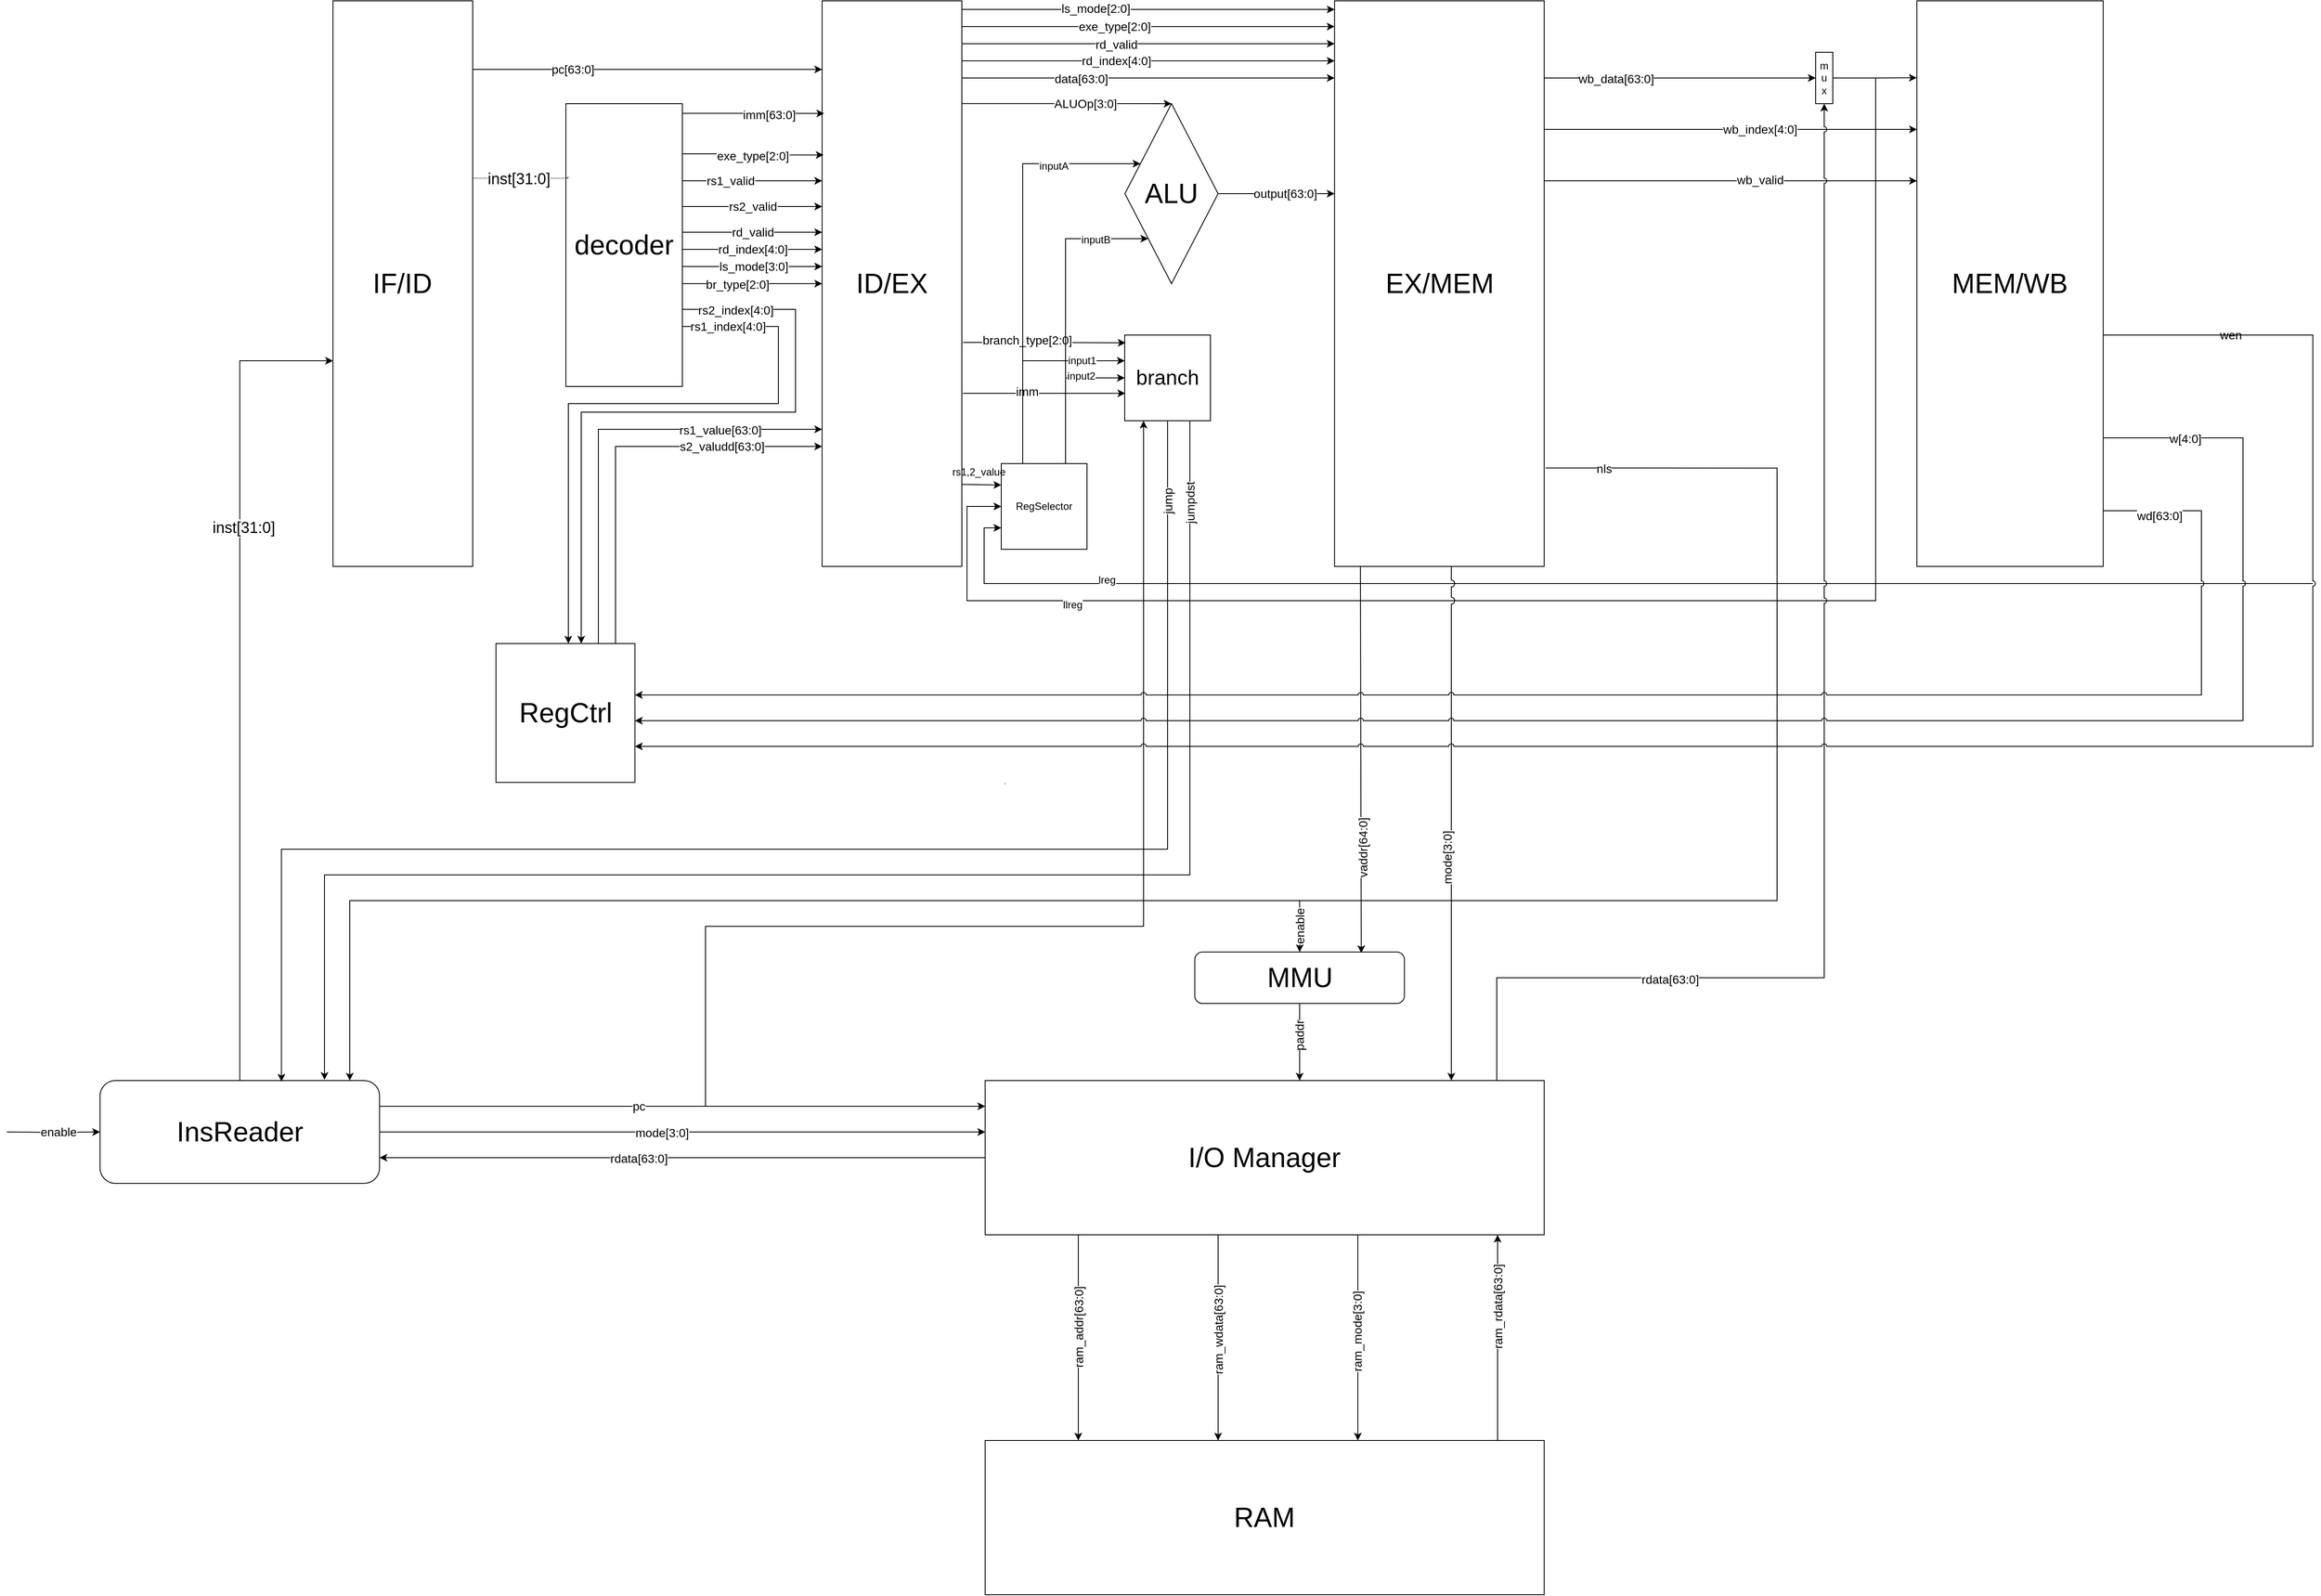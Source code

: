 <mxfile type="github" version="11.0.0"><diagram id="Ys9plIMEWjF186C1SJvL" name="Page-1"><mxGraphModel page="1" grid="1" shadow="0" math="0" pageHeight="2339" pageWidth="3300" pageScale="1" fold="1" arrows="1" connect="1" tooltips="1" guides="1" gridSize="10" dy="1014" dx="1774"><root><mxCell id="0" /><mxCell id="1" parent="0" /><mxCell id="OdFu6j6C0DvoO6vhGQql-11" parent="1" style="edgeStyle=orthogonalEdgeStyle;rounded=0;orthogonalLoop=1;jettySize=auto;html=1;fontSize=14;" target="ZigvVun1-Oz8XMNLbB8I-7" source="ZigvVun1-Oz8XMNLbB8I-3" edge="1"><mxGeometry as="geometry" relative="1"><Array as="points"><mxPoint y="340" x="650" /><mxPoint y="340" x="650" /></Array></mxGeometry></mxCell><mxCell id="OdFu6j6C0DvoO6vhGQql-12" value="pc[63:0]" parent="OdFu6j6C0DvoO6vhGQql-11" connectable="0" vertex="1" style="text;html=1;resizable=0;points=[];align=center;verticalAlign=middle;labelBackgroundColor=#ffffff;fontSize=14;"><mxGeometry as="geometry" y="-3" x="-0.428" relative="1"><mxPoint as="offset" y="-3" /></mxGeometry></mxCell><mxCell id="ZigvVun1-Oz8XMNLbB8I-3" value="&lt;font style=&quot;font-size: 32px&quot;&gt;IF/ID&lt;/font&gt;" parent="1" vertex="1" style="rounded=0;whiteSpace=wrap;html=1;fontSize=8;"><mxGeometry as="geometry" height="660" width="163.03" y="260" x="400.404" /></mxCell><mxCell id="R68iFmrZ4ruvfKdIdsfy-54" parent="1" style="edgeStyle=orthogonalEdgeStyle;rounded=0;jumpStyle=arc;jumpSize=18;orthogonalLoop=1;jettySize=auto;html=1;entryX=0.5;entryY=0;entryDx=0;entryDy=0;shadow=0;startSize=6;endSize=6;strokeWidth=1;fontSize=5;" target="R68iFmrZ4ruvfKdIdsfy-37" edge="1"><mxGeometry as="geometry" relative="1"><mxPoint as="sourcePoint" y="379.833" x="1134.04" /><Array as="points"><mxPoint y="380" x="1269.899" /><mxPoint y="380" x="1269.899" /></Array></mxGeometry></mxCell><mxCell id="R68iFmrZ4ruvfKdIdsfy-67" value="ALUOp[3:0]" parent="R68iFmrZ4ruvfKdIdsfy-54" connectable="0" vertex="1" style="text;html=1;resizable=0;points=[];align=center;verticalAlign=middle;labelBackgroundColor=#ffffff;fontSize=14;"><mxGeometry as="geometry" x="0.118" relative="1"><mxPoint as="offset" x="7.5" /></mxGeometry></mxCell><mxCell id="3jL-bCs1GaXZ-DOKsFJh-13" parent="1" style="edgeStyle=orthogonalEdgeStyle;rounded=0;comic=0;orthogonalLoop=1;jettySize=auto;html=1;startSize=6;endSize=6;strokeColor=#000000;fontSize=2;exitX=1;exitY=0.25;exitDx=0;exitDy=0;" target="3jL-bCs1GaXZ-DOKsFJh-4" source="3jL-bCs1GaXZ-DOKsFJh-1" edge="1"><mxGeometry as="geometry" relative="1"><mxPoint as="targetPoint" y="740" x="1345.98" /><Array as="points"><mxPoint y="1550" x="835" /><mxPoint y="1340" x="835" /><mxPoint y="1340" x="1346" /></Array></mxGeometry></mxCell><mxCell id="3jL-bCs1GaXZ-DOKsFJh-14" value="pc" parent="3jL-bCs1GaXZ-DOKsFJh-13" connectable="0" vertex="1" style="text;html=1;resizable=0;points=[];align=center;verticalAlign=middle;labelBackgroundColor=#ffffff;fontSize=2;"><mxGeometry as="geometry" y="-5" x="0.116" relative="1"><mxPoint as="offset" y="-172" x="-4" /></mxGeometry></mxCell><mxCell id="OdFu6j6C0DvoO6vhGQql-13" parent="1" style="edgeStyle=orthogonalEdgeStyle;rounded=0;orthogonalLoop=1;jettySize=auto;html=1;fontSize=14;" target="ZigvVun1-Oz8XMNLbB8I-8" source="ZigvVun1-Oz8XMNLbB8I-7" edge="1"><mxGeometry as="geometry" relative="1"><Array as="points"><mxPoint y="270" x="1380" /><mxPoint y="270" x="1380" /></Array></mxGeometry></mxCell><mxCell id="OdFu6j6C0DvoO6vhGQql-14" value="ls_mode[2:0]" parent="OdFu6j6C0DvoO6vhGQql-13" connectable="0" vertex="1" style="text;html=1;resizable=0;points=[];align=center;verticalAlign=middle;labelBackgroundColor=#ffffff;fontSize=14;"><mxGeometry as="geometry" y="90" x="0.132" relative="1"><mxPoint as="offset" y="89" x="-90" /></mxGeometry></mxCell><mxCell id="OdFu6j6C0DvoO6vhGQql-15" parent="1" style="edgeStyle=orthogonalEdgeStyle;rounded=0;orthogonalLoop=1;jettySize=auto;html=1;fontSize=14;" target="ZigvVun1-Oz8XMNLbB8I-8" source="ZigvVun1-Oz8XMNLbB8I-7" edge="1"><mxGeometry as="geometry" relative="1"><Array as="points"><mxPoint y="350" x="1480" /><mxPoint y="350" x="1480" /></Array></mxGeometry></mxCell><mxCell id="OdFu6j6C0DvoO6vhGQql-16" value="data[63:0]" parent="OdFu6j6C0DvoO6vhGQql-15" connectable="0" vertex="1" style="text;html=1;resizable=0;points=[];align=center;verticalAlign=middle;labelBackgroundColor=#ffffff;fontSize=14;"><mxGeometry as="geometry" y="-207" x="0.592" relative="1"><mxPoint as="offset" y="-206" x="-207" /></mxGeometry></mxCell><mxCell id="IoLRiApDYhdtXGmUheC4-118" parent="1" style="edgeStyle=orthogonalEdgeStyle;rounded=0;orthogonalLoop=1;jettySize=auto;html=1;exitX=0.994;exitY=0.855;exitDx=0;exitDy=0;entryX=0;entryY=0.25;entryDx=0;entryDy=0;exitPerimeter=0;" target="IoLRiApDYhdtXGmUheC4-116" source="ZigvVun1-Oz8XMNLbB8I-7" edge="1"><mxGeometry as="geometry" relative="1"><Array as="points"><mxPoint y="824" x="1134" /><mxPoint y="825" x="1134" /></Array></mxGeometry></mxCell><mxCell id="ZigvVun1-Oz8XMNLbB8I-7" value="&lt;font style=&quot;font-size: 32px&quot;&gt;ID/EX&lt;/font&gt;" parent="1" vertex="1" style="rounded=0;whiteSpace=wrap;html=1;fontSize=8;"><mxGeometry as="geometry" height="660" width="163.03" y="260" x="971.01" /></mxCell><mxCell id="R68iFmrZ4ruvfKdIdsfy-41" parent="1" style="edgeStyle=orthogonalEdgeStyle;rounded=0;jumpStyle=arc;jumpSize=8;orthogonalLoop=1;jettySize=auto;html=1;shadow=0;startSize=6;endSize=6;strokeWidth=1;fontSize=3;entryX=0.794;entryY=0.02;entryDx=0;entryDy=0;entryPerimeter=0;" target="R68iFmrZ4ruvfKdIdsfy-2" edge="1"><mxGeometry as="geometry" relative="1"><Array as="points"><mxPoint y="920" x="1600" /></Array><mxPoint as="sourcePoint" y="920" x="1598.95" /><mxPoint as="targetPoint" y="1340" x="1487.273" /></mxGeometry></mxCell><mxCell id="R68iFmrZ4ruvfKdIdsfy-61" value="vaddr[64:0]" parent="R68iFmrZ4ruvfKdIdsfy-41" connectable="0" vertex="1" style="text;html=1;resizable=0;points=[];align=center;verticalAlign=middle;labelBackgroundColor=#ffffff;fontSize=14;horizontal=0;"><mxGeometry as="geometry" y="2" x="0.556" relative="1"><mxPoint as="offset" y="-22" x="-0.5" /></mxGeometry></mxCell><mxCell id="IoLRiApDYhdtXGmUheC4-131" parent="1" style="edgeStyle=orthogonalEdgeStyle;rounded=0;orthogonalLoop=1;jettySize=auto;html=1;entryX=0;entryY=0.75;entryDx=0;entryDy=0;" target="IoLRiApDYhdtXGmUheC4-116" edge="1"><mxGeometry as="geometry" relative="1"><mxPoint as="sourcePoint" y="940" x="2710" /><Array as="points"><mxPoint y="940" x="2510" /><mxPoint y="940" x="1160" /><mxPoint y="875" x="1160" /></Array></mxGeometry></mxCell><mxCell id="IoLRiApDYhdtXGmUheC4-135" value="lreg" parent="IoLRiApDYhdtXGmUheC4-131" connectable="0" vertex="1" style="text;html=1;resizable=0;points=[];align=center;verticalAlign=middle;labelBackgroundColor=#ffffff;"><mxGeometry as="geometry" y="-4" x="0.721" relative="1"><mxPoint as="offset" /></mxGeometry></mxCell><mxCell id="ZigvVun1-Oz8XMNLbB8I-8" value="&lt;font style=&quot;font-size: 32px&quot;&gt;EX/MEM&lt;/font&gt;" parent="1" vertex="1" style="rounded=0;whiteSpace=wrap;html=1;fontSize=8;"><mxGeometry as="geometry" height="660" width="244.545" y="260" x="1568.788" /></mxCell><mxCell id="R68iFmrZ4ruvfKdIdsfy-55" parent="1" style="edgeStyle=orthogonalEdgeStyle;rounded=0;jumpStyle=arc;jumpSize=18;orthogonalLoop=1;jettySize=auto;html=1;shadow=0;startSize=6;endSize=6;strokeWidth=1;fontSize=5;" target="ZigvVun1-Oz8XMNLbB8I-8" source="ZigvVun1-Oz8XMNLbB8I-7" edge="1"><mxGeometry as="geometry" relative="1"><Array as="points"><mxPoint y="290" x="1260" /><mxPoint y="290" x="1260" /></Array></mxGeometry></mxCell><mxCell id="3jL-bCs1GaXZ-DOKsFJh-62" value="exe_type[2:0]" parent="R68iFmrZ4ruvfKdIdsfy-55" connectable="0" vertex="1" style="text;html=1;resizable=0;points=[];align=center;verticalAlign=middle;labelBackgroundColor=#ffffff;fontSize=14;"><mxGeometry as="geometry" y="12" x="-0.125" relative="1"><mxPoint as="offset" y="12" x="-12" /></mxGeometry></mxCell><mxCell id="3jL-bCs1GaXZ-DOKsFJh-69" value="" parent="1" style="edgeStyle=orthogonalEdgeStyle;rounded=0;comic=0;jumpSize=8;orthogonalLoop=1;jettySize=auto;html=1;startSize=6;endSize=6;strokeColor=#000000;fontSize=3;" target="ZigvVun1-Oz8XMNLbB8I-8" source="ZigvVun1-Oz8XMNLbB8I-7" edge="1"><mxGeometry as="geometry" relative="1"><Array as="points"><mxPoint y="310" x="1260" /><mxPoint y="310" x="1260" /></Array></mxGeometry></mxCell><mxCell id="3jL-bCs1GaXZ-DOKsFJh-71" value="rd_valid" parent="3jL-bCs1GaXZ-DOKsFJh-69" connectable="0" vertex="1" style="text;html=1;resizable=0;points=[];align=center;verticalAlign=middle;labelBackgroundColor=#ffffff;fontSize=14;"><mxGeometry as="geometry" y="-10" x="-0.125" relative="1"><mxPoint as="offset" y="-9" x="-10" /></mxGeometry></mxCell><mxCell id="3jL-bCs1GaXZ-DOKsFJh-70" value="" parent="1" style="edgeStyle=orthogonalEdgeStyle;rounded=0;comic=0;jumpSize=8;orthogonalLoop=1;jettySize=auto;html=1;startSize=6;endSize=6;strokeColor=#000000;fontSize=3;" target="ZigvVun1-Oz8XMNLbB8I-8" source="ZigvVun1-Oz8XMNLbB8I-7" edge="1"><mxGeometry as="geometry" relative="1"><Array as="points"><mxPoint y="330" x="1260" /><mxPoint y="330" x="1260" /></Array></mxGeometry></mxCell><mxCell id="3jL-bCs1GaXZ-DOKsFJh-72" value="rd_index[4:0]" parent="3jL-bCs1GaXZ-DOKsFJh-70" connectable="0" vertex="1" style="text;html=1;resizable=0;points=[];align=center;verticalAlign=middle;labelBackgroundColor=#ffffff;fontSize=14;"><mxGeometry as="geometry" y="-10" x="-0.125" relative="1"><mxPoint as="offset" y="-10" x="-10" /></mxGeometry></mxCell><mxCell id="IoLRiApDYhdtXGmUheC4-137" parent="1" style="edgeStyle=orthogonalEdgeStyle;rounded=0;orthogonalLoop=1;jettySize=auto;html=1;entryX=0;entryY=0.5;entryDx=0;entryDy=0;" target="IoLRiApDYhdtXGmUheC4-116" edge="1"><mxGeometry as="geometry" relative="1"><mxPoint as="sourcePoint" y="350" x="2200" /><Array as="points"><mxPoint y="350" x="2200" /><mxPoint y="960" x="2200" /><mxPoint y="960" x="1140" /><mxPoint y="850" x="1140" /></Array></mxGeometry></mxCell><mxCell id="IoLRiApDYhdtXGmUheC4-138" value="llreg" parent="IoLRiApDYhdtXGmUheC4-137" connectable="0" vertex="1" style="text;html=1;resizable=0;points=[];align=center;verticalAlign=middle;labelBackgroundColor=#ffffff;"><mxGeometry as="geometry" y="5" x="0.7" relative="1"><mxPoint as="offset" /></mxGeometry></mxCell><mxCell id="ZigvVun1-Oz8XMNLbB8I-9" value="&lt;font style=&quot;font-size: 32px&quot;&gt;MEM/WB&lt;/font&gt;" parent="1" vertex="1" style="rounded=0;whiteSpace=wrap;html=1;fontSize=8;"><mxGeometry as="geometry" height="660" width="217.374" y="260" x="2248.081" /></mxCell><mxCell id="3jL-bCs1GaXZ-DOKsFJh-63" parent="1" style="edgeStyle=orthogonalEdgeStyle;rounded=0;comic=0;jumpSize=8;orthogonalLoop=1;jettySize=auto;html=1;startSize=6;endSize=6;strokeColor=#000000;fontSize=3;" source="ZigvVun1-Oz8XMNLbB8I-8" edge="1"><mxGeometry as="geometry" relative="1"><Array as="points"><mxPoint y="350" x="2085.051" /><mxPoint y="350" x="2085.051" /></Array><mxPoint as="targetPoint" y="350" x="2130" /></mxGeometry></mxCell><mxCell id="3jL-bCs1GaXZ-DOKsFJh-64" value="wb_data[63:0]" parent="3jL-bCs1GaXZ-DOKsFJh-63" connectable="0" vertex="1" style="text;html=1;resizable=0;points=[];align=center;verticalAlign=middle;labelBackgroundColor=#ffffff;fontSize=14;"><mxGeometry as="geometry" y="-21" x="0.25" relative="1"><mxPoint as="offset" y="-20.5" x="-115" /></mxGeometry></mxCell><mxCell id="3jL-bCs1GaXZ-DOKsFJh-65" parent="1" style="edgeStyle=orthogonalEdgeStyle;rounded=0;comic=0;jumpSize=8;orthogonalLoop=1;jettySize=auto;html=1;startSize=6;endSize=6;strokeColor=#000000;fontSize=3;" target="ZigvVun1-Oz8XMNLbB8I-9" source="ZigvVun1-Oz8XMNLbB8I-8" edge="1"><mxGeometry as="geometry" relative="1"><Array as="points"><mxPoint y="410" x="2085.051" /><mxPoint y="410" x="2085.051" /></Array></mxGeometry></mxCell><mxCell id="3jL-bCs1GaXZ-DOKsFJh-66" value="wb_index[4:0]" parent="3jL-bCs1GaXZ-DOKsFJh-65" connectable="0" vertex="1" style="text;html=1;resizable=0;points=[];align=center;verticalAlign=middle;labelBackgroundColor=#ffffff;fontSize=14;"><mxGeometry as="geometry" y="-24" x="0.25" relative="1"><mxPoint as="offset" y="-24" x="-20" /></mxGeometry></mxCell><mxCell id="3jL-bCs1GaXZ-DOKsFJh-67" parent="1" style="edgeStyle=orthogonalEdgeStyle;rounded=0;comic=0;jumpSize=8;orthogonalLoop=1;jettySize=auto;html=1;startSize=6;endSize=6;strokeColor=#000000;fontSize=3;" target="ZigvVun1-Oz8XMNLbB8I-9" source="ZigvVun1-Oz8XMNLbB8I-8" edge="1"><mxGeometry as="geometry" relative="1"><Array as="points"><mxPoint y="470" x="2085.051" /><mxPoint y="470" x="2085.051" /></Array></mxGeometry></mxCell><mxCell id="3jL-bCs1GaXZ-DOKsFJh-68" value="wb_valid" parent="3jL-bCs1GaXZ-DOKsFJh-67" connectable="0" vertex="1" style="text;html=1;resizable=0;points=[];align=center;verticalAlign=middle;labelBackgroundColor=#ffffff;fontSize=14;"><mxGeometry as="geometry" y="20" x="0.25" relative="1"><mxPoint as="offset" y="19" x="-20" /></mxGeometry></mxCell><mxCell id="R68iFmrZ4ruvfKdIdsfy-46" parent="1" style="edgeStyle=orthogonalEdgeStyle;rounded=0;jumpStyle=arc;jumpSize=18;orthogonalLoop=1;jettySize=auto;html=1;shadow=0;startSize=6;endSize=6;strokeWidth=1;fontSize=3;" target="R68iFmrZ4ruvfKdIdsfy-12" source="R68iFmrZ4ruvfKdIdsfy-2" edge="1"><mxGeometry as="geometry" relative="1"><mxPoint as="targetPoint" y="1517" x="1536.182" /><Array as="points"><mxPoint y="1500" x="1528" /><mxPoint y="1500" x="1528" /></Array></mxGeometry></mxCell><mxCell id="R68iFmrZ4ruvfKdIdsfy-60" value="paddr" parent="R68iFmrZ4ruvfKdIdsfy-46" connectable="0" vertex="1" style="text;html=1;resizable=0;points=[];align=center;verticalAlign=middle;labelBackgroundColor=#ffffff;fontSize=14;horizontal=0;"><mxGeometry as="geometry" x="-0.17" relative="1"><mxPoint as="offset" /></mxGeometry></mxCell><mxCell id="3jL-bCs1GaXZ-DOKsFJh-60" parent="1" style="edgeStyle=orthogonalEdgeStyle;rounded=0;comic=0;jumpSize=8;orthogonalLoop=1;jettySize=auto;html=1;startSize=6;endSize=6;strokeColor=#000000;fontSize=3;" target="R68iFmrZ4ruvfKdIdsfy-2" edge="1"><mxGeometry as="geometry" relative="1"><mxPoint as="sourcePoint" y="1310" x="1528.03" /></mxGeometry></mxCell><mxCell id="3jL-bCs1GaXZ-DOKsFJh-61" value="enable" parent="3jL-bCs1GaXZ-DOKsFJh-60" connectable="0" vertex="1" style="text;html=1;resizable=0;points=[];align=center;verticalAlign=middle;labelBackgroundColor=#ffffff;fontSize=14;horizontal=0;"><mxGeometry as="geometry" x="0.813" relative="1"><mxPoint as="offset" y="-24.5" /></mxGeometry></mxCell><mxCell id="R68iFmrZ4ruvfKdIdsfy-2" value="&lt;font style=&quot;font-size: 32px&quot;&gt;MMU&lt;/font&gt;" parent="1" vertex="1" style="rounded=1;whiteSpace=wrap;html=1;fontSize=8;"><mxGeometry as="geometry" height="60" width="244.545" y="1370" x="1405.758" /></mxCell><mxCell id="R68iFmrZ4ruvfKdIdsfy-48" parent="1" style="edgeStyle=orthogonalEdgeStyle;rounded=0;jumpStyle=arc;jumpSize=6;orthogonalLoop=1;jettySize=auto;html=1;shadow=0;startSize=6;endSize=6;strokeWidth=1;fontSize=5;entryX=0.5;entryY=1;entryDx=0;entryDy=0;" target="IoLRiApDYhdtXGmUheC4-133" source="R68iFmrZ4ruvfKdIdsfy-12" edge="1"><mxGeometry as="geometry" relative="1"><mxPoint as="targetPoint" y="890" x="2248.081" /><Array as="points"><mxPoint y="1400" x="1758" /><mxPoint y="1400" x="2140" /></Array></mxGeometry></mxCell><mxCell id="R68iFmrZ4ruvfKdIdsfy-12" value="&lt;font style=&quot;font-size: 32px&quot;&gt;I/O Manager&lt;/font&gt;" parent="1" vertex="1" style="rounded=0;whiteSpace=wrap;html=1;fontSize=8;"><mxGeometry as="geometry" height="180" width="652.121" y="1520" x="1161.212" /></mxCell><mxCell id="R68iFmrZ4ruvfKdIdsfy-53" parent="1" style="edgeStyle=orthogonalEdgeStyle;rounded=0;jumpStyle=arc;jumpSize=8;orthogonalLoop=1;jettySize=auto;html=1;shadow=0;startSize=6;endSize=6;strokeWidth=1;fontSize=5;" target="R68iFmrZ4ruvfKdIdsfy-12" source="ZigvVun1-Oz8XMNLbB8I-8" edge="1"><mxGeometry as="geometry" relative="1"><Array as="points"><mxPoint y="1490" x="1705" /><mxPoint y="1490" x="1705" /></Array></mxGeometry></mxCell><mxCell id="R68iFmrZ4ruvfKdIdsfy-62" value="mode[3:0]" parent="R68iFmrZ4ruvfKdIdsfy-53" connectable="0" vertex="1" style="text;html=1;resizable=0;points=[];align=center;verticalAlign=middle;labelBackgroundColor=#ffffff;fontSize=14;horizontal=0;"><mxGeometry as="geometry" y="1" x="0.178" relative="1"><mxPoint as="offset" y="-13" x="-5.5" /></mxGeometry></mxCell><mxCell id="R68iFmrZ4ruvfKdIdsfy-15" value="" parent="1" style="edgeStyle=orthogonalEdgeStyle;rounded=0;orthogonalLoop=1;jettySize=auto;html=1;fontSize=8;jumpStyle=arc;endSize=6;" target="R68iFmrZ4ruvfKdIdsfy-12" source="R68iFmrZ4ruvfKdIdsfy-13" edge="1"><mxGeometry as="geometry" relative="1"><Array as="points"><mxPoint y="1910" x="1758.99" /><mxPoint y="1910" x="1758.99" /></Array></mxGeometry></mxCell><mxCell id="R68iFmrZ4ruvfKdIdsfy-21" value="ram_rdata[63:0]" parent="R68iFmrZ4ruvfKdIdsfy-15" connectable="0" vertex="1" style="text;html=1;resizable=0;points=[];align=center;verticalAlign=middle;labelBackgroundColor=#ffffff;fontSize=14;horizontal=0;direction=south;"><mxGeometry as="geometry" x="0.298" relative="1"><mxPoint as="offset" /></mxGeometry></mxCell><mxCell id="R68iFmrZ4ruvfKdIdsfy-13" value="&lt;font style=&quot;font-size: 32px&quot;&gt;RAM&lt;/font&gt;" parent="1" vertex="1" style="rounded=0;whiteSpace=wrap;html=1;fontSize=8;"><mxGeometry as="geometry" height="180" width="652.121" y="1940" x="1161.212" /></mxCell><mxCell id="R68iFmrZ4ruvfKdIdsfy-14" value="" parent="1" style="edgeStyle=orthogonalEdgeStyle;rounded=0;orthogonalLoop=1;jettySize=auto;html=1;fontSize=8;jumpStyle=arc;endSize=6;" target="R68iFmrZ4ruvfKdIdsfy-13" source="R68iFmrZ4ruvfKdIdsfy-12" edge="1"><mxGeometry as="geometry" relative="1"><Array as="points"><mxPoint y="1850" x="1432.929" /><mxPoint y="1850" x="1432.929" /></Array></mxGeometry></mxCell><mxCell id="R68iFmrZ4ruvfKdIdsfy-19" value="ram_wdata[63:0]" parent="R68iFmrZ4ruvfKdIdsfy-14" connectable="0" vertex="1" style="text;html=1;resizable=0;points=[];align=center;verticalAlign=middle;labelBackgroundColor=#ffffff;fontSize=14;horizontal=0;"><mxGeometry as="geometry" y="9" relative="1"><mxPoint as="offset" y="-9" x="-9" /></mxGeometry></mxCell><mxCell id="R68iFmrZ4ruvfKdIdsfy-17" value="" parent="1" style="edgeStyle=orthogonalEdgeStyle;rounded=0;orthogonalLoop=1;jettySize=auto;html=1;fontSize=8;jumpStyle=arc;endSize=6;" target="R68iFmrZ4ruvfKdIdsfy-13" source="R68iFmrZ4ruvfKdIdsfy-12" edge="1"><mxGeometry as="geometry" relative="1"><Array as="points"><mxPoint y="1910" x="1595.96" /><mxPoint y="1910" x="1595.96" /></Array></mxGeometry></mxCell><mxCell id="R68iFmrZ4ruvfKdIdsfy-20" value="ram_mode[3:0]" parent="R68iFmrZ4ruvfKdIdsfy-17" connectable="0" vertex="1" style="text;html=1;resizable=0;points=[];align=center;verticalAlign=middle;labelBackgroundColor=#ffffff;fontSize=14;horizontal=0;"><mxGeometry as="geometry" y="-7" relative="1"><mxPoint as="offset" y="-7" x="6" /></mxGeometry></mxCell><mxCell id="R68iFmrZ4ruvfKdIdsfy-16" value="" parent="1" style="edgeStyle=orthogonalEdgeStyle;rounded=0;orthogonalLoop=1;jettySize=auto;html=1;fontSize=8;endSize=6;" target="R68iFmrZ4ruvfKdIdsfy-13" source="R68iFmrZ4ruvfKdIdsfy-12" edge="1"><mxGeometry as="geometry" relative="1"><Array as="points"><mxPoint y="1910" x="1269.899" /><mxPoint y="1910" x="1269.899" /></Array></mxGeometry></mxCell><mxCell id="R68iFmrZ4ruvfKdIdsfy-18" value="ram_addr[63:0]" parent="R68iFmrZ4ruvfKdIdsfy-16" connectable="0" vertex="1" style="text;html=1;resizable=0;points=[];align=center;verticalAlign=middle;labelBackgroundColor=#ffffff;fontSize=14;horizontal=0;"><mxGeometry as="geometry" y="-12" relative="1"><mxPoint as="offset" y="-12" x="12" /></mxGeometry></mxCell><mxCell id="R68iFmrZ4ruvfKdIdsfy-35" parent="1" style="edgeStyle=orthogonalEdgeStyle;rounded=0;jumpStyle=arc;jumpSize=18;orthogonalLoop=1;jettySize=auto;html=1;shadow=0;startSize=6;fontSize=3;endSize=6;" source="R68iFmrZ4ruvfKdIdsfy-31" edge="1"><mxGeometry as="geometry" relative="1"><mxPoint as="targetPoint" y="760" x="971" /><Array as="points"><mxPoint y="760" x="710" /></Array></mxGeometry></mxCell><mxCell id="R68iFmrZ4ruvfKdIdsfy-72" value="rs1_value[63:0]" parent="R68iFmrZ4ruvfKdIdsfy-35" connectable="0" vertex="1" style="text;html=1;resizable=0;points=[];align=center;verticalAlign=middle;labelBackgroundColor=#ffffff;fontSize=14;"><mxGeometry as="geometry" y="-6" x="0.517" relative="1"><mxPoint as="offset" y="-5" x="4" /></mxGeometry></mxCell><mxCell id="R68iFmrZ4ruvfKdIdsfy-36" parent="1" style="edgeStyle=orthogonalEdgeStyle;rounded=0;jumpStyle=arc;jumpSize=18;orthogonalLoop=1;jettySize=auto;html=1;shadow=0;startSize=6;fontSize=3;endSize=6;" source="R68iFmrZ4ruvfKdIdsfy-31" edge="1"><mxGeometry as="geometry" relative="1"><mxPoint as="targetPoint" y="780" x="971" /><Array as="points"><mxPoint y="780" x="730" /><mxPoint y="780" x="971" /></Array></mxGeometry></mxCell><mxCell id="R68iFmrZ4ruvfKdIdsfy-73" value="s2_valudd[63:0]" parent="R68iFmrZ4ruvfKdIdsfy-36" connectable="0" vertex="1" style="text;html=1;resizable=0;points=[];align=center;verticalAlign=middle;labelBackgroundColor=#ffffff;fontSize=14;"><mxGeometry as="geometry" y="-5" x="0.599" relative="1"><mxPoint as="offset" y="-5" x="-22.5" /></mxGeometry></mxCell><mxCell id="R68iFmrZ4ruvfKdIdsfy-52" parent="1" style="edgeStyle=orthogonalEdgeStyle;rounded=0;jumpStyle=arc;jumpSize=18;orthogonalLoop=1;jettySize=auto;html=1;shadow=0;startSize=6;endSize=6;strokeWidth=1;fontSize=5;" edge="1"><mxGeometry as="geometry" relative="1"><Array as="points"><mxPoint y="1550" x="460.182" /><mxPoint y="1550" x="1155.778" /></Array><mxPoint as="sourcePoint" y="1550" x="460.182" /><mxPoint as="targetPoint" y="1550" x="1161.212" /></mxGeometry></mxCell><mxCell id="R68iFmrZ4ruvfKdIdsfy-59" value="pc" parent="R68iFmrZ4ruvfKdIdsfy-52" connectable="0" vertex="1" style="text;html=1;resizable=0;points=[];align=center;verticalAlign=middle;labelBackgroundColor=#ffffff;fontSize=14;"><mxGeometry as="geometry" x="-0.152" relative="1"><mxPoint as="offset" /></mxGeometry></mxCell><mxCell id="R68iFmrZ4ruvfKdIdsfy-31" value="&lt;font style=&quot;font-size: 32px&quot;&gt;RegCtrl&lt;/font&gt;" parent="1" vertex="1" style="whiteSpace=wrap;html=1;aspect=fixed;fontSize=3;"><mxGeometry as="geometry" height="162.055" width="162.055" y="1010" x="590.606" /></mxCell><mxCell id="3jL-bCs1GaXZ-DOKsFJh-23" parent="1" style="edgeStyle=orthogonalEdgeStyle;rounded=0;comic=0;orthogonalLoop=1;jettySize=auto;html=1;startSize=6;endSize=6;strokeColor=#000000;fontSize=3;jumpStyle=arc;" target="R68iFmrZ4ruvfKdIdsfy-31" source="ZigvVun1-Oz8XMNLbB8I-9" edge="1"><mxGeometry as="geometry" relative="1"><mxPoint as="targetPoint" y="1040" x="943.838" /><Array as="points"><mxPoint y="855" x="2580" /><mxPoint y="1070" x="2580" /></Array></mxGeometry></mxCell><mxCell id="3jL-bCs1GaXZ-DOKsFJh-26" value="wen" parent="3jL-bCs1GaXZ-DOKsFJh-23" connectable="0" vertex="1" style="text;html=1;resizable=0;points=[];align=center;verticalAlign=middle;labelBackgroundColor=#ffffff;fontSize=14;"><mxGeometry as="geometry" x="0.025" relative="1"><mxPoint as="offset" y="-420" x="810" /></mxGeometry></mxCell><mxCell id="3jL-bCs1GaXZ-DOKsFJh-24" parent="1" style="edgeStyle=orthogonalEdgeStyle;rounded=0;comic=0;orthogonalLoop=1;jettySize=auto;html=1;startSize=6;endSize=6;strokeColor=#000000;fontSize=3;jumpStyle=arc;" target="R68iFmrZ4ruvfKdIdsfy-31" source="ZigvVun1-Oz8XMNLbB8I-9" edge="1"><mxGeometry as="geometry" relative="1"><mxPoint as="targetPoint" y="1010.429" x="2629.261" /><Array as="points"><mxPoint y="770" x="2628.485" /><mxPoint y="1100" x="2628.485" /></Array></mxGeometry></mxCell><mxCell id="3jL-bCs1GaXZ-DOKsFJh-27" value="w[4:0]" parent="3jL-bCs1GaXZ-DOKsFJh-24" connectable="0" vertex="1" style="text;html=1;resizable=0;points=[];align=center;verticalAlign=middle;labelBackgroundColor=#ffffff;fontSize=14;"><mxGeometry as="geometry" x="0.47" relative="1"><mxPoint as="offset" y="-329.5" x="1180.5" /></mxGeometry></mxCell><mxCell id="3jL-bCs1GaXZ-DOKsFJh-25" parent="1" style="edgeStyle=orthogonalEdgeStyle;rounded=0;comic=0;orthogonalLoop=1;jettySize=auto;html=1;startSize=6;endSize=6;strokeColor=#000000;fontSize=3;jumpStyle=arc;" target="R68iFmrZ4ruvfKdIdsfy-31" source="ZigvVun1-Oz8XMNLbB8I-9" edge="1"><mxGeometry as="geometry" relative="1"><mxPoint as="targetPoint" y="1130" x="754" /><Array as="points"><mxPoint y="650" x="2710" /><mxPoint y="1130" x="2710" /></Array></mxGeometry></mxCell><mxCell id="3jL-bCs1GaXZ-DOKsFJh-28" value="wd[63:0]" parent="3jL-bCs1GaXZ-DOKsFJh-25" connectable="0" vertex="1" style="text;html=1;resizable=0;points=[];align=center;verticalAlign=middle;labelBackgroundColor=#ffffff;fontSize=14;"><mxGeometry as="geometry" y="1" x="0.685" relative="1"><mxPoint as="offset" y="-270.5" x="1355.5" /></mxGeometry></mxCell><mxCell id="R68iFmrZ4ruvfKdIdsfy-38" parent="1" style="edgeStyle=orthogonalEdgeStyle;rounded=0;jumpStyle=arc;jumpSize=18;orthogonalLoop=1;jettySize=auto;html=1;shadow=0;startSize=6;endSize=6;strokeWidth=1;fontSize=3;" source="R68iFmrZ4ruvfKdIdsfy-37" edge="1"><mxGeometry as="geometry" relative="1"><mxPoint as="targetPoint" y="485" x="1568.788" /><Array as="points"><mxPoint y="485" x="1541.616" /><mxPoint y="485" x="1541.616" /></Array></mxGeometry></mxCell><mxCell id="R68iFmrZ4ruvfKdIdsfy-74" value="&lt;font style=&quot;font-size: 14px&quot;&gt;output[63:0]&lt;/font&gt;" parent="R68iFmrZ4ruvfKdIdsfy-38" connectable="0" vertex="1" style="text;html=1;resizable=0;points=[];align=center;verticalAlign=middle;labelBackgroundColor=#ffffff;fontSize=14;"><mxGeometry as="geometry" y="11" x="0.602" relative="1"><mxPoint as="offset" y="11" x="-31.5" /></mxGeometry></mxCell><mxCell id="R68iFmrZ4ruvfKdIdsfy-37" value="&lt;font style=&quot;font-size: 32px&quot;&gt;ALU&lt;/font&gt;" parent="1" vertex="1" style="rhombus;whiteSpace=wrap;html=1;fontSize=5;"><mxGeometry as="geometry" height="210" width="108.687" y="380" x="1324.242" /></mxCell><mxCell id="R68iFmrZ4ruvfKdIdsfy-64" value="rdata[63:0]" parent="1" connectable="0" vertex="1" style="text;html=1;resizable=0;points=[];align=center;verticalAlign=middle;labelBackgroundColor=#ffffff;fontSize=14;"><mxGeometry as="geometry" y="1409.957" x="1990.129"><mxPoint as="offset" y="-8" x="-30" /></mxGeometry></mxCell><mxCell id="3jL-bCs1GaXZ-DOKsFJh-2" parent="1" style="edgeStyle=orthogonalEdgeStyle;rounded=0;orthogonalLoop=1;jettySize=auto;html=1;" target="ZigvVun1-Oz8XMNLbB8I-3" source="3jL-bCs1GaXZ-DOKsFJh-1" edge="1"><mxGeometry as="geometry" relative="1"><Array as="points"><mxPoint y="680" x="291.717" /></Array></mxGeometry></mxCell><mxCell id="3jL-bCs1GaXZ-DOKsFJh-3" value="&lt;font style=&quot;font-size: 18px;&quot;&gt;inst[31:0]&lt;/font&gt;" parent="3jL-bCs1GaXZ-DOKsFJh-2" connectable="0" vertex="1" style="text;html=1;resizable=0;points=[];align=center;verticalAlign=middle;labelBackgroundColor=#ffffff;fontSize=18;"><mxGeometry as="geometry" y="-4" x="0.36" relative="1"><mxPoint as="offset" /></mxGeometry></mxCell><mxCell id="3jL-bCs1GaXZ-DOKsFJh-20" parent="1" style="edgeStyle=orthogonalEdgeStyle;rounded=0;comic=0;orthogonalLoop=1;jettySize=auto;html=1;startSize=6;endSize=6;strokeColor=#000000;fontSize=3;" target="3jL-bCs1GaXZ-DOKsFJh-1" edge="1"><mxGeometry as="geometry" relative="1"><mxPoint as="sourcePoint" y="1580" x="20" /></mxGeometry></mxCell><mxCell id="3jL-bCs1GaXZ-DOKsFJh-21" value="enable" parent="3jL-bCs1GaXZ-DOKsFJh-20" connectable="0" vertex="1" style="text;html=1;resizable=0;points=[];align=center;verticalAlign=middle;labelBackgroundColor=#ffffff;fontSize=14;"><mxGeometry as="geometry" x="0.525" relative="1"><mxPoint as="offset" x="-23" /></mxGeometry></mxCell><mxCell id="3jL-bCs1GaXZ-DOKsFJh-73" parent="1" style="edgeStyle=orthogonalEdgeStyle;rounded=0;comic=0;jumpSize=8;orthogonalLoop=1;jettySize=auto;html=1;startSize=6;endSize=6;strokeColor=#000000;fontSize=3;" target="R68iFmrZ4ruvfKdIdsfy-12" source="3jL-bCs1GaXZ-DOKsFJh-1" edge="1"><mxGeometry as="geometry" relative="1"><Array as="points"><mxPoint y="1580" x="1000" /><mxPoint y="1580" x="1000" /></Array></mxGeometry></mxCell><mxCell id="3jL-bCs1GaXZ-DOKsFJh-74" value="mode[3:0]" parent="3jL-bCs1GaXZ-DOKsFJh-73" connectable="0" vertex="1" style="text;html=1;resizable=0;points=[];align=center;verticalAlign=middle;labelBackgroundColor=#ffffff;fontSize=14;"><mxGeometry as="geometry" y="-23" x="-0.002" relative="1"><mxPoint as="offset" y="-22" x="-23" /></mxGeometry></mxCell><mxCell id="3jL-bCs1GaXZ-DOKsFJh-75" parent="1" style="edgeStyle=orthogonalEdgeStyle;rounded=0;comic=0;jumpSize=8;orthogonalLoop=1;jettySize=auto;html=1;exitX=0;exitY=0.5;exitDx=0;exitDy=0;entryX=1;entryY=0.75;entryDx=0;entryDy=0;startSize=6;endSize=6;strokeColor=#000000;fontSize=4;" target="3jL-bCs1GaXZ-DOKsFJh-1" source="R68iFmrZ4ruvfKdIdsfy-12" edge="1"><mxGeometry as="geometry" relative="1" /></mxCell><mxCell id="3jL-bCs1GaXZ-DOKsFJh-76" value="rdata[63:0]" parent="3jL-bCs1GaXZ-DOKsFJh-75" connectable="0" vertex="1" style="text;html=1;resizable=0;points=[];align=center;verticalAlign=middle;labelBackgroundColor=#ffffff;fontSize=14;"><mxGeometry as="geometry" y="1" x="0.145" relative="1"><mxPoint as="offset" /></mxGeometry></mxCell><mxCell id="3jL-bCs1GaXZ-DOKsFJh-1" value="&lt;font style=&quot;font-size: 32px&quot;&gt;InsReader&lt;/font&gt;" parent="1" vertex="1" style="rounded=1;whiteSpace=wrap;html=1;"><mxGeometry as="geometry" height="120" width="326.061" y="1520" x="128.687" /></mxCell><mxCell id="3jL-bCs1GaXZ-DOKsFJh-54" parent="1" style="edgeStyle=orthogonalEdgeStyle;rounded=0;comic=0;orthogonalLoop=1;jettySize=auto;html=1;startSize=6;endSize=6;strokeColor=#000000;fontSize=3;exitX=1.007;exitY=0.826;exitDx=0;exitDy=0;exitPerimeter=0;" source="ZigvVun1-Oz8XMNLbB8I-8" edge="1"><mxGeometry as="geometry" relative="1"><Array as="points"><mxPoint y="805" x="2085" /><mxPoint y="1310" x="2085" /><mxPoint y="1310" x="420" /></Array><mxPoint as="targetPoint" y="1520" x="420" /></mxGeometry></mxCell><mxCell id="3jL-bCs1GaXZ-DOKsFJh-56" value="nls" parent="3jL-bCs1GaXZ-DOKsFJh-54" connectable="0" vertex="1" style="text;html=1;resizable=0;points=[];align=center;verticalAlign=middle;labelBackgroundColor=#ffffff;fontSize=14;"><mxGeometry as="geometry" y="-1" x="-0.949" relative="1"><mxPoint as="offset" /></mxGeometry></mxCell><mxCell id="3jL-bCs1GaXZ-DOKsFJh-16" parent="1" style="edgeStyle=orthogonalEdgeStyle;rounded=0;comic=0;orthogonalLoop=1;jettySize=auto;html=1;entryX=0.649;entryY=0.01;entryDx=0;entryDy=0;entryPerimeter=0;startSize=6;endSize=6;strokeColor=#000000;fontSize=2;" target="3jL-bCs1GaXZ-DOKsFJh-1" source="3jL-bCs1GaXZ-DOKsFJh-4" edge="1"><mxGeometry as="geometry" relative="1"><Array as="points"><mxPoint y="1250" x="1374" /><mxPoint y="1250" x="340" /></Array></mxGeometry></mxCell><mxCell id="3jL-bCs1GaXZ-DOKsFJh-18" value="jump" parent="3jL-bCs1GaXZ-DOKsFJh-16" connectable="0" vertex="1" style="text;html=1;resizable=0;points=[];align=center;verticalAlign=middle;labelBackgroundColor=#ffffff;fontSize=14;horizontal=0;"><mxGeometry as="geometry" x="-0.896" relative="1"><mxPoint as="offset" /></mxGeometry></mxCell><mxCell id="3jL-bCs1GaXZ-DOKsFJh-17" parent="1" style="edgeStyle=orthogonalEdgeStyle;rounded=0;comic=0;orthogonalLoop=1;jettySize=auto;html=1;entryX=0.803;entryY=-0.007;entryDx=0;entryDy=0;entryPerimeter=0;startSize=6;endSize=6;strokeColor=#000000;fontSize=2;" target="3jL-bCs1GaXZ-DOKsFJh-1" source="3jL-bCs1GaXZ-DOKsFJh-4" edge="1"><mxGeometry as="geometry" relative="1"><Array as="points"><mxPoint y="1280" x="1400" /><mxPoint y="1280" x="391" /></Array></mxGeometry></mxCell><mxCell id="3jL-bCs1GaXZ-DOKsFJh-19" value="jumpdst" parent="3jL-bCs1GaXZ-DOKsFJh-17" connectable="0" vertex="1" style="text;html=1;resizable=0;points=[];align=center;verticalAlign=middle;labelBackgroundColor=#ffffff;fontSize=14;horizontal=0;"><mxGeometry as="geometry" x="-0.892" relative="1"><mxPoint as="offset" /></mxGeometry></mxCell><mxCell id="3jL-bCs1GaXZ-DOKsFJh-4" value="&lt;font style=&quot;font-size: 24px&quot;&gt;branch&lt;/font&gt;" parent="1" vertex="1" style="whiteSpace=wrap;html=1;aspect=fixed;"><mxGeometry as="geometry" height="100" width="100" y="650" x="1324" /></mxCell><mxCell id="3jL-bCs1GaXZ-DOKsFJh-5" parent="1" style="edgeStyle=orthogonalEdgeStyle;rounded=0;orthogonalLoop=1;jettySize=auto;html=1;exitX=1.008;exitY=0.604;exitDx=0;exitDy=0;exitPerimeter=0;endSize=6;startSize=6;comic=0;strokeColor=#000000;entryX=0.01;entryY=0.09;entryDx=0;entryDy=0;entryPerimeter=0;" target="3jL-bCs1GaXZ-DOKsFJh-4" source="ZigvVun1-Oz8XMNLbB8I-7" edge="1"><mxGeometry as="geometry" relative="1"><Array as="points"><mxPoint y="659" x="1229" /></Array><mxPoint as="targetPoint" y="660" x="1300" /></mxGeometry></mxCell><mxCell id="3jL-bCs1GaXZ-DOKsFJh-6" value="&lt;font style=&quot;font-size: 14px&quot;&gt;branch_type[2:0]&lt;/font&gt;" parent="3jL-bCs1GaXZ-DOKsFJh-5" connectable="0" vertex="1" style="text;html=1;resizable=0;points=[];align=center;verticalAlign=middle;labelBackgroundColor=#ffffff;fontSize=14;"><mxGeometry as="geometry" x="-0.226" relative="1"><mxPoint as="offset" y="-3" x="1" /></mxGeometry></mxCell><mxCell id="3jL-bCs1GaXZ-DOKsFJh-11" parent="1" style="edgeStyle=orthogonalEdgeStyle;rounded=0;comic=0;orthogonalLoop=1;jettySize=auto;html=1;startSize=6;endSize=6;strokeColor=#000000;fontSize=2;exitX=1.008;exitY=0.694;exitDx=0;exitDy=0;exitPerimeter=0;entryX=0.006;entryY=0.68;entryDx=0;entryDy=0;entryPerimeter=0;" target="3jL-bCs1GaXZ-DOKsFJh-4" source="ZigvVun1-Oz8XMNLbB8I-7" edge="1"><mxGeometry as="geometry" relative="1"><mxPoint as="targetPoint" y="725" x="1310" /></mxGeometry></mxCell><mxCell id="3jL-bCs1GaXZ-DOKsFJh-12" value="&lt;font style=&quot;font-size: 14px;&quot;&gt;imm&lt;/font&gt;" parent="3jL-bCs1GaXZ-DOKsFJh-11" connectable="0" vertex="1" style="text;html=1;resizable=0;points=[];align=center;verticalAlign=middle;labelBackgroundColor=#ffffff;fontSize=14;"><mxGeometry as="geometry" x="-0.231" relative="1"><mxPoint as="offset" y="-2.5" x="1" /></mxGeometry></mxCell><mxCell id="3jL-bCs1GaXZ-DOKsFJh-35" parent="1" style="edgeStyle=orthogonalEdgeStyle;rounded=0;comic=0;orthogonalLoop=1;jettySize=auto;html=1;entryX=0.015;entryY=0.199;entryDx=0;entryDy=0;entryPerimeter=0;startSize=6;endSize=6;strokeColor=#000000;fontSize=3;" target="ZigvVun1-Oz8XMNLbB8I-7" source="3jL-bCs1GaXZ-DOKsFJh-29" edge="1"><mxGeometry as="geometry" relative="1"><Array as="points"><mxPoint y="392" x="916.667" /></Array></mxGeometry></mxCell><mxCell id="3jL-bCs1GaXZ-DOKsFJh-39" value="imm[63:0]" parent="3jL-bCs1GaXZ-DOKsFJh-35" connectable="0" vertex="1" style="text;html=1;resizable=0;points=[];align=center;verticalAlign=middle;labelBackgroundColor=#ffffff;fontSize=14;"><mxGeometry as="geometry" y="-8" x="0.312" relative="1"><mxPoint as="offset" y="-7" x="-8" /></mxGeometry></mxCell><mxCell id="3jL-bCs1GaXZ-DOKsFJh-38" parent="1" style="edgeStyle=orthogonalEdgeStyle;rounded=0;comic=0;orthogonalLoop=1;jettySize=auto;html=1;entryX=0.01;entryY=0.361;entryDx=0;entryDy=0;entryPerimeter=0;startSize=6;endSize=6;strokeColor=#000000;fontSize=3;" edge="1"><mxGeometry as="geometry" relative="1"><mxPoint as="sourcePoint" y="439.849" x="807.98" /><mxPoint as="targetPoint" y="439.849" x="972.688" /><Array as="points"><mxPoint y="438.5" x="916.667" /></Array></mxGeometry></mxCell><mxCell id="3jL-bCs1GaXZ-DOKsFJh-42" value="exe_type[2:0]" parent="3jL-bCs1GaXZ-DOKsFJh-38" connectable="0" vertex="1" style="text;html=1;resizable=0;points=[];align=center;verticalAlign=middle;labelBackgroundColor=#ffffff;fontSize=14;"><mxGeometry as="geometry" y="-10" x="0.318" relative="1"><mxPoint as="offset" y="1.5" x="-17" /></mxGeometry></mxCell><mxCell id="3jL-bCs1GaXZ-DOKsFJh-43" parent="1" style="edgeStyle=orthogonalEdgeStyle;rounded=0;comic=0;orthogonalLoop=1;jettySize=auto;html=1;startSize=6;endSize=6;strokeColor=#000000;fontSize=3;" source="3jL-bCs1GaXZ-DOKsFJh-29" edge="1"><mxGeometry as="geometry" relative="1"><mxPoint as="targetPoint" y="470" x="971.01" /><Array as="points"><mxPoint y="470" x="971.01" /></Array></mxGeometry></mxCell><mxCell id="3jL-bCs1GaXZ-DOKsFJh-49" value="rs1_valid" parent="3jL-bCs1GaXZ-DOKsFJh-43" connectable="0" vertex="1" style="text;html=1;resizable=0;points=[];align=center;verticalAlign=middle;labelBackgroundColor=#ffffff;fontSize=14;"><mxGeometry as="geometry" x="-0.385" relative="1"><mxPoint as="offset" x="5.5" /></mxGeometry></mxCell><mxCell id="3jL-bCs1GaXZ-DOKsFJh-46" parent="1" style="edgeStyle=orthogonalEdgeStyle;rounded=0;comic=0;orthogonalLoop=1;jettySize=auto;html=1;startSize=6;endSize=6;strokeColor=#000000;fontSize=3;" target="ZigvVun1-Oz8XMNLbB8I-7" source="3jL-bCs1GaXZ-DOKsFJh-29" edge="1"><mxGeometry as="geometry" relative="1"><mxPoint as="targetPoint" y="500" x="976.444" /><Array as="points"><mxPoint y="500" x="889.495" /><mxPoint y="500" x="889.495" /></Array></mxGeometry></mxCell><mxCell id="3jL-bCs1GaXZ-DOKsFJh-50" value="rs2_valid" parent="3jL-bCs1GaXZ-DOKsFJh-46" connectable="0" vertex="1" style="text;html=1;resizable=0;points=[];align=center;verticalAlign=middle;labelBackgroundColor=#ffffff;fontSize=14;"><mxGeometry as="geometry" y="-6" x="0.0" relative="1"><mxPoint as="offset" y="-6" /></mxGeometry></mxCell><mxCell id="3jL-bCs1GaXZ-DOKsFJh-47" parent="1" style="edgeStyle=orthogonalEdgeStyle;rounded=0;comic=0;orthogonalLoop=1;jettySize=auto;html=1;startSize=6;endSize=6;strokeColor=#000000;fontSize=3;" target="ZigvVun1-Oz8XMNLbB8I-7" source="3jL-bCs1GaXZ-DOKsFJh-29" edge="1"><mxGeometry as="geometry" relative="1"><mxPoint as="targetPoint" y="545" x="916.667" /><Array as="points"><mxPoint y="530" x="889.495" /><mxPoint y="530" x="889.495" /></Array></mxGeometry></mxCell><mxCell id="3jL-bCs1GaXZ-DOKsFJh-51" value="rd_valid" parent="3jL-bCs1GaXZ-DOKsFJh-47" connectable="0" vertex="1" style="text;html=1;resizable=0;points=[];align=center;verticalAlign=middle;labelBackgroundColor=#ffffff;fontSize=14;"><mxGeometry as="geometry" y="-6" x="0.0" relative="1"><mxPoint as="offset" y="-6" /></mxGeometry></mxCell><mxCell id="3jL-bCs1GaXZ-DOKsFJh-48" parent="1" style="edgeStyle=orthogonalEdgeStyle;rounded=0;comic=0;orthogonalLoop=1;jettySize=auto;html=1;startSize=6;endSize=6;strokeColor=#000000;fontSize=3;" target="ZigvVun1-Oz8XMNLbB8I-7" source="3jL-bCs1GaXZ-DOKsFJh-29" edge="1"><mxGeometry as="geometry" relative="1"><Array as="points"><mxPoint y="550" x="940" /><mxPoint y="550" x="940" /></Array></mxGeometry></mxCell><mxCell id="3jL-bCs1GaXZ-DOKsFJh-52" value="rd_index[4:0]" parent="3jL-bCs1GaXZ-DOKsFJh-48" connectable="0" vertex="1" style="text;html=1;resizable=0;points=[];align=center;verticalAlign=middle;labelBackgroundColor=#ffffff;fontSize=14;"><mxGeometry as="geometry" y="-5" x="0.0" relative="1"><mxPoint as="offset" y="-5" /></mxGeometry></mxCell><mxCell id="OdFu6j6C0DvoO6vhGQql-7" parent="1" style="edgeStyle=orthogonalEdgeStyle;rounded=0;orthogonalLoop=1;jettySize=auto;html=1;fontSize=14;" target="ZigvVun1-Oz8XMNLbB8I-7" source="3jL-bCs1GaXZ-DOKsFJh-29" edge="1"><mxGeometry as="geometry" relative="1"><Array as="points"><mxPoint y="570" x="940" /><mxPoint y="570" x="940" /></Array></mxGeometry></mxCell><mxCell id="OdFu6j6C0DvoO6vhGQql-8" value="ls_mode[3:0]" parent="OdFu6j6C0DvoO6vhGQql-7" connectable="0" vertex="1" style="text;html=1;resizable=0;points=[];align=center;verticalAlign=middle;labelBackgroundColor=#ffffff;fontSize=14;"><mxGeometry as="geometry" y="-47" x="0.62" relative="1"><mxPoint as="offset" y="-47" x="-49.5" /></mxGeometry></mxCell><mxCell id="OdFu6j6C0DvoO6vhGQql-9" parent="1" style="edgeStyle=orthogonalEdgeStyle;rounded=0;orthogonalLoop=1;jettySize=auto;html=1;fontSize=14;" target="ZigvVun1-Oz8XMNLbB8I-7" source="3jL-bCs1GaXZ-DOKsFJh-29" edge="1"><mxGeometry as="geometry" relative="1"><Array as="points"><mxPoint y="590" x="860" /><mxPoint y="590" x="860" /></Array></mxGeometry></mxCell><mxCell id="OdFu6j6C0DvoO6vhGQql-10" value="br_type[2:0]" parent="OdFu6j6C0DvoO6vhGQql-9" connectable="0" vertex="1" style="text;html=1;resizable=0;points=[];align=center;verticalAlign=middle;labelBackgroundColor=#ffffff;fontSize=14;"><mxGeometry as="geometry" y="-1" x="-0.219" relative="1"><mxPoint as="offset" /></mxGeometry></mxCell><mxCell id="3jL-bCs1GaXZ-DOKsFJh-29" value="&lt;font style=&quot;font-size: 32px&quot;&gt;decoder&lt;/font&gt;" parent="1" vertex="1" style="rounded=0;whiteSpace=wrap;html=1;fontSize=3;"><mxGeometry as="geometry" height="330" width="135.859" y="380" x="672.121" /></mxCell><mxCell id="3jL-bCs1GaXZ-DOKsFJh-33" parent="1" style="edgeStyle=orthogonalEdgeStyle;rounded=0;comic=0;orthogonalLoop=1;jettySize=auto;html=1;entryX=0.016;entryY=0.267;entryDx=0;entryDy=0;entryPerimeter=0;startSize=0;endSize=0;strokeColor=#000000;fontSize=3;opacity=40;" target="3jL-bCs1GaXZ-DOKsFJh-29" source="ZigvVun1-Oz8XMNLbB8I-3" edge="1"><mxGeometry as="geometry" relative="1"><Array as="points"><mxPoint y="467" x="617.778" /><mxPoint y="467" x="617.778" /></Array></mxGeometry></mxCell><mxCell id="3jL-bCs1GaXZ-DOKsFJh-34" value="inst[31:0]" parent="3jL-bCs1GaXZ-DOKsFJh-33" connectable="0" vertex="1" style="text;html=1;resizable=0;points=[];align=center;verticalAlign=middle;labelBackgroundColor=#ffffff;fontSize=18;"><mxGeometry as="geometry" y="-3" x="-0.045" relative="1"><mxPoint as="offset" y="-2" /></mxGeometry></mxCell><mxCell id="R68iFmrZ4ruvfKdIdsfy-32" parent="1" style="edgeStyle=orthogonalEdgeStyle;rounded=0;jumpStyle=arc;jumpSize=18;orthogonalLoop=1;jettySize=auto;html=1;shadow=0;startSize=6;fontSize=3;endSize=6;" source="3jL-bCs1GaXZ-DOKsFJh-29" edge="1"><mxGeometry as="geometry" relative="1"><mxPoint as="targetPoint" y="1010" x="675" /><Array as="points"><mxPoint y="640" x="920" /><mxPoint y="730" x="920" /><mxPoint y="730" x="675" /></Array><mxPoint as="sourcePoint" y="680" x="805" /></mxGeometry></mxCell><mxCell id="R68iFmrZ4ruvfKdIdsfy-70" value="&lt;font style=&quot;font-size: 14px;&quot;&gt;rs1_index[4:0]&lt;/font&gt;" parent="R68iFmrZ4ruvfKdIdsfy-32" connectable="0" vertex="1" style="text;html=1;resizable=0;points=[];align=center;verticalAlign=middle;labelBackgroundColor=#ffffff;fontSize=14;"><mxGeometry as="geometry" x="-0.02" relative="1"><mxPoint as="offset" y="-90" x="94.5" /></mxGeometry></mxCell><mxCell id="R68iFmrZ4ruvfKdIdsfy-34" parent="1" style="edgeStyle=orthogonalEdgeStyle;rounded=0;jumpStyle=arc;jumpSize=18;orthogonalLoop=1;jettySize=auto;html=1;shadow=0;startSize=6;fontSize=3;strokeWidth=1;endSize=6;" target="R68iFmrZ4ruvfKdIdsfy-31" source="3jL-bCs1GaXZ-DOKsFJh-29" edge="1"><mxGeometry as="geometry" relative="1"><mxPoint as="targetPoint" y="1037" x="731.899" /><Array as="points"><mxPoint y="620" x="940" /><mxPoint y="740" x="940" /><mxPoint y="740" x="690" /></Array><mxPoint as="sourcePoint" y="710" x="710" /></mxGeometry></mxCell><mxCell id="R68iFmrZ4ruvfKdIdsfy-71" value="rs2_index[4:0]" parent="R68iFmrZ4ruvfKdIdsfy-34" connectable="0" vertex="1" style="text;html=1;resizable=0;points=[];align=center;verticalAlign=middle;labelBackgroundColor=#ffffff;fontSize=14;"><mxGeometry as="geometry" y="1" x="0.427" relative="1"><mxPoint as="offset" y="-168.5" x="179" /></mxGeometry></mxCell><mxCell id="IoLRiApDYhdtXGmUheC4-123" parent="1" style="edgeStyle=orthogonalEdgeStyle;rounded=0;orthogonalLoop=1;jettySize=auto;html=1;exitX=0.75;exitY=0;exitDx=0;exitDy=0;entryX=0;entryY=0.5;entryDx=0;entryDy=0;" target="3jL-bCs1GaXZ-DOKsFJh-4" source="IoLRiApDYhdtXGmUheC4-116" edge="1"><mxGeometry as="geometry" relative="1" /></mxCell><mxCell id="IoLRiApDYhdtXGmUheC4-130" value="input2" parent="IoLRiApDYhdtXGmUheC4-123" connectable="0" vertex="1" style="text;html=1;resizable=0;points=[];align=center;verticalAlign=middle;labelBackgroundColor=#ffffff;"><mxGeometry as="geometry" y="-18" x="0.184" relative="1"><mxPoint as="offset" y="-20" x="18" /></mxGeometry></mxCell><mxCell id="IoLRiApDYhdtXGmUheC4-124" parent="1" style="edgeStyle=orthogonalEdgeStyle;rounded=0;orthogonalLoop=1;jettySize=auto;html=1;exitX=0.25;exitY=0;exitDx=0;exitDy=0;" source="IoLRiApDYhdtXGmUheC4-116" edge="1"><mxGeometry as="geometry" relative="1"><mxPoint as="targetPoint" y="680" x="1324" /><Array as="points"><mxPoint y="680" x="1205" /></Array></mxGeometry></mxCell><mxCell id="IoLRiApDYhdtXGmUheC4-129" value="input1" parent="IoLRiApDYhdtXGmUheC4-124" connectable="0" vertex="1" style="text;html=1;resizable=0;points=[];align=center;verticalAlign=middle;labelBackgroundColor=#ffffff;"><mxGeometry as="geometry" x="0.578" relative="1"><mxPoint as="offset" /></mxGeometry></mxCell><mxCell id="IoLRiApDYhdtXGmUheC4-125" parent="1" style="edgeStyle=orthogonalEdgeStyle;rounded=0;orthogonalLoop=1;jettySize=auto;html=1;exitX=0.25;exitY=0;exitDx=0;exitDy=0;" target="R68iFmrZ4ruvfKdIdsfy-37" source="IoLRiApDYhdtXGmUheC4-116" edge="1"><mxGeometry as="geometry" relative="1"><mxPoint as="targetPoint" y="451" x="1340" /><Array as="points"><mxPoint y="450" x="1205" /></Array></mxGeometry></mxCell><mxCell id="IoLRiApDYhdtXGmUheC4-127" value="inputA" parent="IoLRiApDYhdtXGmUheC4-125" connectable="0" vertex="1" style="text;html=1;resizable=0;points=[];align=center;verticalAlign=middle;labelBackgroundColor=#ffffff;"><mxGeometry as="geometry" y="-36" x="0.427" relative="1"><mxPoint as="offset" /></mxGeometry></mxCell><mxCell id="IoLRiApDYhdtXGmUheC4-126" parent="1" style="edgeStyle=orthogonalEdgeStyle;rounded=0;orthogonalLoop=1;jettySize=auto;html=1;exitX=0.75;exitY=0;exitDx=0;exitDy=0;entryX=0;entryY=1;entryDx=0;entryDy=0;" target="R68iFmrZ4ruvfKdIdsfy-37" source="IoLRiApDYhdtXGmUheC4-116" edge="1"><mxGeometry as="geometry" relative="1"><Array as="points"><mxPoint y="538" x="1255" /></Array></mxGeometry></mxCell><mxCell id="IoLRiApDYhdtXGmUheC4-128" value="inputB" parent="IoLRiApDYhdtXGmUheC4-126" connectable="0" vertex="1" style="text;html=1;resizable=0;points=[];align=center;verticalAlign=middle;labelBackgroundColor=#ffffff;"><mxGeometry as="geometry" y="-35" x="0.453" relative="1"><mxPoint as="offset" /></mxGeometry></mxCell><mxCell id="IoLRiApDYhdtXGmUheC4-116" value="RegSelector" parent="1" vertex="1" style="whiteSpace=wrap;html=1;aspect=fixed;"><mxGeometry as="geometry" height="100" width="100" y="800" x="1180" /></mxCell><mxCell id="IoLRiApDYhdtXGmUheC4-122" value="rs1,2_value" parent="1" vertex="1" style="text;html=1;strokeColor=none;fillColor=none;align=center;verticalAlign=middle;whiteSpace=wrap;rounded=0;"><mxGeometry as="geometry" height="20" width="40" y="800" x="1134" /></mxCell><mxCell id="IoLRiApDYhdtXGmUheC4-134" parent="1" style="edgeStyle=orthogonalEdgeStyle;rounded=0;orthogonalLoop=1;jettySize=auto;html=1;exitX=1;exitY=0.5;exitDx=0;exitDy=0;entryX=-0.001;entryY=0.136;entryDx=0;entryDy=0;entryPerimeter=0;" target="ZigvVun1-Oz8XMNLbB8I-9" source="IoLRiApDYhdtXGmUheC4-133" edge="1"><mxGeometry as="geometry" relative="1" /></mxCell><mxCell id="IoLRiApDYhdtXGmUheC4-133" value="m&lt;br&gt;u&lt;br&gt;x" parent="1" vertex="1" style="rounded=0;whiteSpace=wrap;html=1;"><mxGeometry as="geometry" height="60" width="20" y="320" x="2130" /></mxCell></root></mxGraphModel></diagram></mxfile>